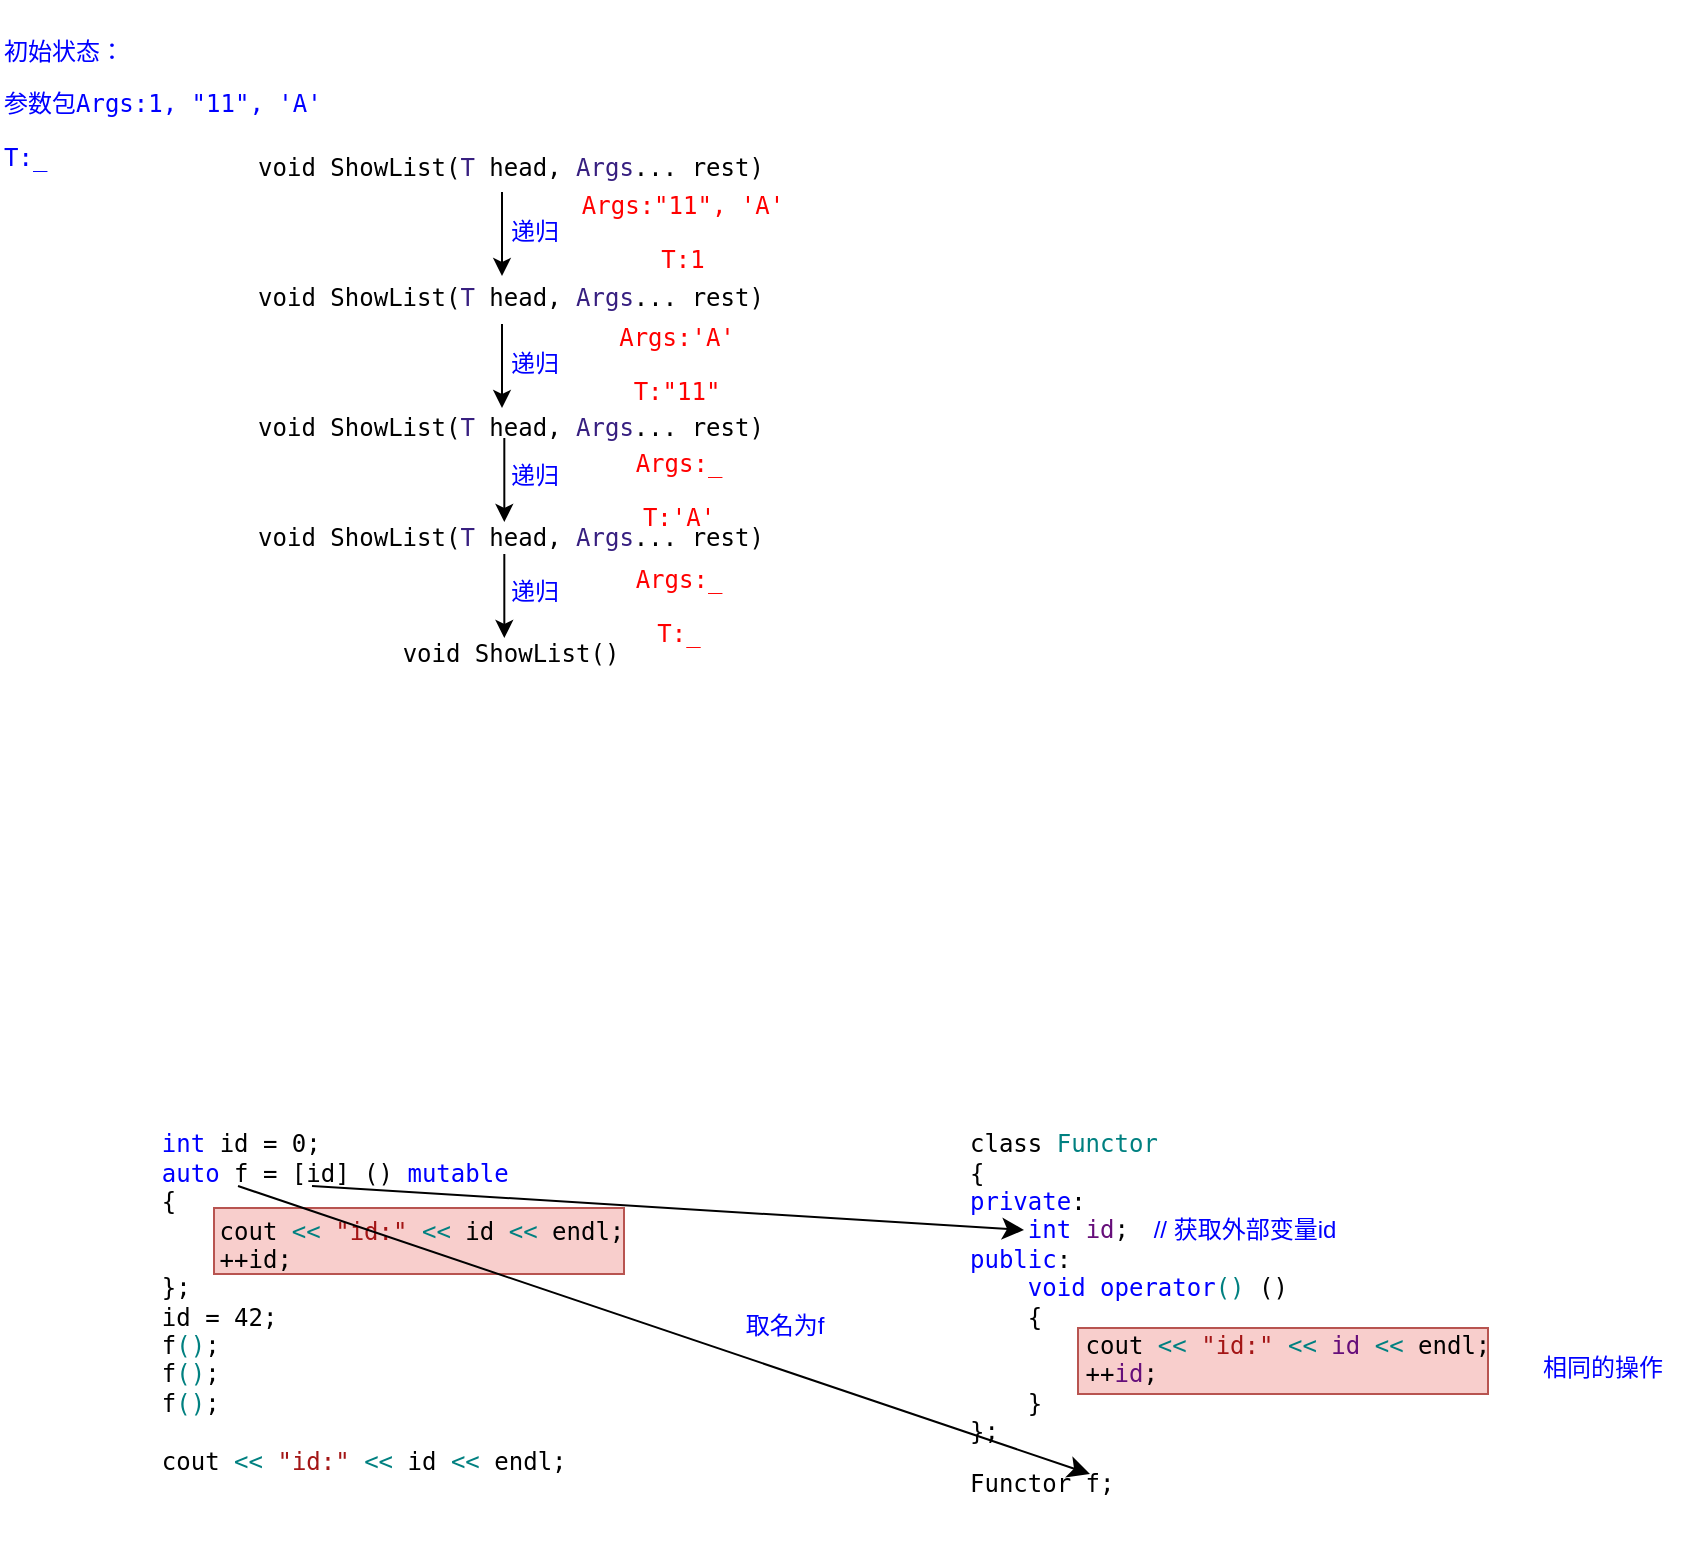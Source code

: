 <mxfile version="21.0.2" type="device"><diagram name="第 1 页" id="ft2wJO3Vk-Aca21padix"><mxGraphModel dx="499" dy="1383" grid="0" gridSize="10" guides="1" tooltips="1" connect="1" arrows="1" fold="1" page="0" pageScale="1" pageWidth="827" pageHeight="1169" math="0" shadow="0"><root><mxCell id="0"/><mxCell id="1" parent="0"/><mxCell id="kiCbz2RwnqwWI3NI-L9e-7" value="" style="rounded=0;whiteSpace=wrap;html=1;fontSize=16;fillColor=#f8cecc;strokeColor=#b85450;" parent="1" vertex="1"><mxGeometry x="885" y="704" width="205" height="33" as="geometry"/></mxCell><mxCell id="kiCbz2RwnqwWI3NI-L9e-6" value="" style="rounded=0;whiteSpace=wrap;html=1;fontSize=16;fillColor=#f8cecc;strokeColor=#b85450;" parent="1" vertex="1"><mxGeometry x="453" y="644" width="205" height="33" as="geometry"/></mxCell><mxCell id="kiCbz2RwnqwWI3NI-L9e-3" value="&lt;pre style=&quot;font-family: Menlo, monospace; font-size: 9pt;&quot;&gt;&lt;br&gt;&lt;br&gt;    &lt;span style=&quot;color:#0000ff;&quot;&gt;int &lt;/span&gt;id = 0;&lt;br&gt;    &lt;span style=&quot;color:#0000ff;&quot;&gt;auto &lt;/span&gt;f = [id] () &lt;span style=&quot;color:#0000ff;&quot;&gt;mutable&lt;br&gt;&lt;/span&gt;&lt;span style=&quot;color:#0000ff;&quot;&gt;    &lt;/span&gt;{&lt;br&gt;        cout &lt;span style=&quot;color:#008080;&quot;&gt;&amp;lt;&amp;lt; &lt;/span&gt;&lt;span style=&quot;color:#a31515;&quot;&gt;&quot;id:&quot; &lt;/span&gt;&lt;span style=&quot;color:#008080;&quot;&gt;&amp;lt;&amp;lt; &lt;/span&gt;id &lt;span style=&quot;color:#008080;&quot;&gt;&amp;lt;&amp;lt; &lt;/span&gt;endl;&lt;br&gt;        ++id;&lt;br&gt;    };&lt;br&gt;    id = 42;&lt;br&gt;    f&lt;span style=&quot;color:#008080;&quot;&gt;()&lt;/span&gt;;&lt;br&gt;    f&lt;span style=&quot;color:#008080;&quot;&gt;()&lt;/span&gt;;&lt;br&gt;    f&lt;span style=&quot;color:#008080;&quot;&gt;()&lt;/span&gt;;&lt;br&gt;&lt;br&gt;    cout &lt;span style=&quot;color:#008080;&quot;&gt;&amp;lt;&amp;lt; &lt;/span&gt;&lt;span style=&quot;color:#a31515;&quot;&gt;&quot;id:&quot; &lt;/span&gt;&lt;span style=&quot;color:#008080;&quot;&gt;&amp;lt;&amp;lt; &lt;/span&gt;id &lt;span style=&quot;color:#008080;&quot;&gt;&amp;lt;&amp;lt; &lt;/span&gt;endl;&lt;br&gt;&lt;br&gt;&lt;/pre&gt;" style="text;html=1;align=left;verticalAlign=middle;resizable=0;points=[];autosize=1;strokeColor=none;fillColor=none;" parent="1" vertex="1"><mxGeometry x="396" y="558" width="278" height="252" as="geometry"/></mxCell><mxCell id="3WzQCLTH8A2Ejyfgkxgn-1" value="&lt;pre style=&quot;font-family: Menlo, monospace; font-size: 9pt;&quot;&gt;void ShowList(&lt;span style=&quot;color:#371f80;&quot;&gt;T &lt;/span&gt;head, &lt;span style=&quot;color:#371f80;&quot;&gt;Args&lt;/span&gt;... rest)&lt;/pre&gt;" style="text;html=1;align=center;verticalAlign=middle;resizable=0;points=[];autosize=1;strokeColor=none;fillColor=none;" parent="1" vertex="1"><mxGeometry x="465" y="99" width="271" height="50" as="geometry"/></mxCell><mxCell id="3WzQCLTH8A2Ejyfgkxgn-2" value="&lt;pre style=&quot;font-family: Menlo, monospace; font-size: 9pt;&quot;&gt;void ShowList(&lt;span style=&quot;color:#371f80;&quot;&gt;T &lt;/span&gt;head, &lt;span style=&quot;color:#371f80;&quot;&gt;Args&lt;/span&gt;... rest)&lt;/pre&gt;" style="text;html=1;align=center;verticalAlign=middle;resizable=0;points=[];autosize=1;strokeColor=none;fillColor=none;" parent="1" vertex="1"><mxGeometry x="465" y="164" width="271" height="50" as="geometry"/></mxCell><mxCell id="3WzQCLTH8A2Ejyfgkxgn-3" value="&lt;pre style=&quot;font-family: Menlo, monospace; font-size: 9pt;&quot;&gt;void ShowList(&lt;span style=&quot;color:#371f80;&quot;&gt;T &lt;/span&gt;head, &lt;span style=&quot;color:#371f80;&quot;&gt;Args&lt;/span&gt;... rest)&lt;/pre&gt;" style="text;html=1;align=center;verticalAlign=middle;resizable=0;points=[];autosize=1;strokeColor=none;fillColor=none;" parent="1" vertex="1"><mxGeometry x="465" y="229" width="271" height="50" as="geometry"/></mxCell><mxCell id="3WzQCLTH8A2Ejyfgkxgn-4" value="&lt;pre style=&quot;font-family: Menlo, monospace; font-size: 9pt;&quot;&gt;&lt;font color=&quot;#0000ff&quot;&gt;初始状态：&lt;/font&gt;&lt;/pre&gt;&lt;pre style=&quot;font-family: Menlo, monospace; font-size: 9pt;&quot;&gt;&lt;font color=&quot;#0000ff&quot;&gt;参数包Args:1, &quot;11&quot;, 'A'&lt;/font&gt;&lt;/pre&gt;&lt;pre style=&quot;font-family: Menlo, monospace; font-size: 9pt;&quot;&gt;&lt;font color=&quot;#0000ff&quot;&gt;T:_&lt;/font&gt;&lt;/pre&gt;" style="text;html=1;align=left;verticalAlign=middle;resizable=0;points=[];autosize=1;strokeColor=none;fillColor=none;" parent="1" vertex="1"><mxGeometry x="346" y="40" width="177" height="103" as="geometry"/></mxCell><mxCell id="3WzQCLTH8A2Ejyfgkxgn-5" value="" style="endArrow=classic;html=1;rounded=0;fontColor=#0000FF;" parent="1" edge="1"><mxGeometry width="50" height="50" relative="1" as="geometry"><mxPoint x="597" y="136" as="sourcePoint"/><mxPoint x="597" y="178" as="targetPoint"/></mxGeometry></mxCell><mxCell id="3WzQCLTH8A2Ejyfgkxgn-6" value="" style="endArrow=classic;html=1;rounded=0;fontColor=#0000FF;" parent="1" edge="1"><mxGeometry width="50" height="50" relative="1" as="geometry"><mxPoint x="597" y="202" as="sourcePoint"/><mxPoint x="597" y="244" as="targetPoint"/></mxGeometry></mxCell><mxCell id="3WzQCLTH8A2Ejyfgkxgn-7" value="递归" style="text;html=1;align=center;verticalAlign=middle;resizable=0;points=[];autosize=1;strokeColor=none;fillColor=none;fontColor=#0000FF;" parent="1" vertex="1"><mxGeometry x="592" y="143" width="42" height="26" as="geometry"/></mxCell><mxCell id="3WzQCLTH8A2Ejyfgkxgn-8" value="递归" style="text;html=1;align=center;verticalAlign=middle;resizable=0;points=[];autosize=1;strokeColor=none;fillColor=none;fontColor=#0000FF;" parent="1" vertex="1"><mxGeometry x="592" y="209" width="42" height="26" as="geometry"/></mxCell><mxCell id="3WzQCLTH8A2Ejyfgkxgn-9" value="&lt;pre style=&quot;font-family: Menlo, monospace; font-size: 9pt;&quot;&gt;&lt;font color=&quot;#ff0000&quot;&gt;Args:&quot;11&quot;, 'A'&lt;/font&gt;&lt;/pre&gt;&lt;pre style=&quot;font-family: Menlo, monospace; font-size: 9pt;&quot;&gt;&lt;font color=&quot;#ff0000&quot;&gt;T:1&lt;/font&gt;&lt;/pre&gt;" style="text;html=1;align=center;verticalAlign=middle;resizable=0;points=[];autosize=1;strokeColor=none;fillColor=none;" parent="1" vertex="1"><mxGeometry x="627" y="117.5" width="119" height="77" as="geometry"/></mxCell><mxCell id="3WzQCLTH8A2Ejyfgkxgn-10" value="&lt;pre style=&quot;font-family: Menlo, monospace; font-size: 9pt;&quot;&gt;&lt;font color=&quot;#ff0000&quot;&gt;Args:'A'&lt;/font&gt;&lt;/pre&gt;&lt;pre style=&quot;font-family: Menlo, monospace; font-size: 9pt;&quot;&gt;&lt;font color=&quot;#ff0000&quot;&gt;T:&quot;11&quot;&lt;/font&gt;&lt;/pre&gt;" style="text;html=1;align=center;verticalAlign=middle;resizable=0;points=[];autosize=1;strokeColor=none;fillColor=none;" parent="1" vertex="1"><mxGeometry x="646" y="183.5" width="76" height="77" as="geometry"/></mxCell><mxCell id="3WzQCLTH8A2Ejyfgkxgn-11" value="&lt;pre style=&quot;font-family: Menlo, monospace; font-size: 9pt;&quot;&gt;void ShowList(&lt;span style=&quot;color:#371f80;&quot;&gt;T &lt;/span&gt;head, &lt;span style=&quot;color:#371f80;&quot;&gt;Args&lt;/span&gt;... rest)&lt;/pre&gt;" style="text;html=1;align=center;verticalAlign=middle;resizable=0;points=[];autosize=1;strokeColor=none;fillColor=none;" parent="1" vertex="1"><mxGeometry x="465" y="284" width="271" height="50" as="geometry"/></mxCell><mxCell id="3WzQCLTH8A2Ejyfgkxgn-12" value="" style="endArrow=classic;html=1;rounded=0;fontColor=#0000FF;" parent="1" edge="1"><mxGeometry width="50" height="50" relative="1" as="geometry"><mxPoint x="598.16" y="259" as="sourcePoint"/><mxPoint x="598.16" y="301" as="targetPoint"/></mxGeometry></mxCell><mxCell id="3WzQCLTH8A2Ejyfgkxgn-13" value="递归" style="text;html=1;align=center;verticalAlign=middle;resizable=0;points=[];autosize=1;strokeColor=none;fillColor=none;fontColor=#0000FF;" parent="1" vertex="1"><mxGeometry x="592" y="265" width="42" height="26" as="geometry"/></mxCell><mxCell id="3WzQCLTH8A2Ejyfgkxgn-14" value="&lt;pre style=&quot;font-family: Menlo, monospace; font-size: 9pt;&quot;&gt;&lt;font color=&quot;#ff0000&quot;&gt;Args:_&lt;/font&gt;&lt;/pre&gt;&lt;pre style=&quot;font-family: Menlo, monospace; font-size: 9pt;&quot;&gt;&lt;font color=&quot;#ff0000&quot;&gt;T:'A'&lt;/font&gt;&lt;/pre&gt;" style="text;html=1;align=center;verticalAlign=middle;resizable=0;points=[];autosize=1;strokeColor=none;fillColor=none;" parent="1" vertex="1"><mxGeometry x="654" y="246" width="61" height="77" as="geometry"/></mxCell><mxCell id="3WzQCLTH8A2Ejyfgkxgn-15" value="&lt;pre style=&quot;font-family: Menlo, monospace; font-size: 9pt;&quot;&gt;void ShowList()&lt;/pre&gt;" style="text;html=1;align=center;verticalAlign=middle;resizable=0;points=[];autosize=1;strokeColor=none;fillColor=none;" parent="1" vertex="1"><mxGeometry x="538" y="342" width="126" height="50" as="geometry"/></mxCell><mxCell id="3WzQCLTH8A2Ejyfgkxgn-16" value="" style="endArrow=classic;html=1;rounded=0;fontColor=#0000FF;" parent="1" edge="1"><mxGeometry width="50" height="50" relative="1" as="geometry"><mxPoint x="598.16" y="317" as="sourcePoint"/><mxPoint x="598.16" y="359" as="targetPoint"/></mxGeometry></mxCell><mxCell id="3WzQCLTH8A2Ejyfgkxgn-17" value="递归" style="text;html=1;align=center;verticalAlign=middle;resizable=0;points=[];autosize=1;strokeColor=none;fillColor=none;fontColor=#0000FF;" parent="1" vertex="1"><mxGeometry x="592" y="323" width="42" height="26" as="geometry"/></mxCell><mxCell id="3WzQCLTH8A2Ejyfgkxgn-18" value="&lt;pre style=&quot;font-family: Menlo, monospace; font-size: 9pt;&quot;&gt;&lt;font color=&quot;#ff0000&quot;&gt;Args:_&lt;/font&gt;&lt;/pre&gt;&lt;pre style=&quot;font-family: Menlo, monospace; font-size: 9pt;&quot;&gt;&lt;font color=&quot;#ff0000&quot;&gt;T:_&lt;/font&gt;&lt;/pre&gt;" style="text;html=1;align=center;verticalAlign=middle;resizable=0;points=[];autosize=1;strokeColor=none;fillColor=none;" parent="1" vertex="1"><mxGeometry x="654" y="304" width="61" height="77" as="geometry"/></mxCell><mxCell id="kiCbz2RwnqwWI3NI-L9e-1" value="&lt;pre style=&quot;font-family: Menlo, monospace; font-size: 9pt;&quot;&gt;class &lt;span style=&quot;color:#008080;&quot;&gt;Functor&lt;br&gt;&lt;/span&gt;{&lt;br&gt;&lt;span style=&quot;color:#0000ff;&quot;&gt;private&lt;/span&gt;:&lt;br&gt;    &lt;span style=&quot;color:#0000ff;&quot;&gt;int &lt;/span&gt;&lt;span style=&quot;color:#660e7a;&quot;&gt;id&lt;/span&gt;;&lt;br&gt;&lt;span style=&quot;color:#0000ff;&quot;&gt;public&lt;/span&gt;:&lt;br&gt;    &lt;span style=&quot;color:#0000ff;&quot;&gt;void operator&lt;/span&gt;&lt;span style=&quot;color:#008080;&quot;&gt;() &lt;/span&gt;()&lt;br&gt;    {&lt;br&gt;        cout &lt;span style=&quot;color:#008080;&quot;&gt;&amp;lt;&amp;lt; &lt;/span&gt;&lt;span style=&quot;color:#a31515;&quot;&gt;&quot;id:&quot; &lt;/span&gt;&lt;span style=&quot;color:#008080;&quot;&gt;&amp;lt;&amp;lt; &lt;/span&gt;&lt;span style=&quot;color:#660e7a;&quot;&gt;id &lt;/span&gt;&lt;span style=&quot;color:#008080;&quot;&gt;&amp;lt;&amp;lt; &lt;/span&gt;endl;&lt;br&gt;        ++&lt;span style=&quot;color:#660e7a;&quot;&gt;id&lt;/span&gt;;&lt;br&gt;    }&lt;br&gt;};&lt;/pre&gt;&lt;pre style=&quot;&quot;&gt;&lt;font face=&quot;Menlo, monospace&quot;&gt;Functor f;&lt;br&gt;&lt;/font&gt;&lt;/pre&gt;" style="text;html=1;align=left;verticalAlign=middle;resizable=0;points=[];autosize=1;strokeColor=none;fillColor=none;" parent="1" vertex="1"><mxGeometry x="829" y="586" width="278" height="221" as="geometry"/></mxCell><mxCell id="kiCbz2RwnqwWI3NI-L9e-5" value="" style="endArrow=classic;html=1;rounded=0;fontSize=12;startSize=8;endSize=8;curved=1;" parent="1" edge="1"><mxGeometry width="50" height="50" relative="1" as="geometry"><mxPoint x="502" y="633" as="sourcePoint"/><mxPoint x="858" y="655" as="targetPoint"/></mxGeometry></mxCell><mxCell id="kiCbz2RwnqwWI3NI-L9e-8" value="" style="endArrow=classic;html=1;rounded=0;fontSize=12;startSize=8;endSize=8;curved=1;" parent="1" edge="1"><mxGeometry width="50" height="50" relative="1" as="geometry"><mxPoint x="465" y="633" as="sourcePoint"/><mxPoint x="891" y="777" as="targetPoint"/></mxGeometry></mxCell><mxCell id="kiCbz2RwnqwWI3NI-L9e-9" value="&lt;font color=&quot;#0000ff&quot; style=&quot;font-size: 12px;&quot;&gt;// 获取外部变量id&lt;/font&gt;" style="text;html=1;strokeColor=none;fillColor=none;align=center;verticalAlign=middle;whiteSpace=wrap;rounded=0;fontSize=16;" parent="1" vertex="1"><mxGeometry x="918.5" y="638" width="99" height="30" as="geometry"/></mxCell><mxCell id="kiCbz2RwnqwWI3NI-L9e-10" value="&lt;font color=&quot;#0000ff&quot;&gt;&lt;span style=&quot;font-size: 12px;&quot;&gt;取名为f&lt;/span&gt;&lt;/font&gt;" style="text;html=1;strokeColor=none;fillColor=none;align=center;verticalAlign=middle;whiteSpace=wrap;rounded=0;fontSize=16;" parent="1" vertex="1"><mxGeometry x="689" y="686" width="99" height="30" as="geometry"/></mxCell><mxCell id="kiCbz2RwnqwWI3NI-L9e-11" value="&lt;font color=&quot;#0000ff&quot; style=&quot;font-size: 12px;&quot;&gt;相同的操作&lt;/font&gt;" style="text;html=1;strokeColor=none;fillColor=none;align=center;verticalAlign=middle;whiteSpace=wrap;rounded=0;fontSize=16;" parent="1" vertex="1"><mxGeometry x="1098" y="707" width="99" height="30" as="geometry"/></mxCell></root></mxGraphModel></diagram></mxfile>